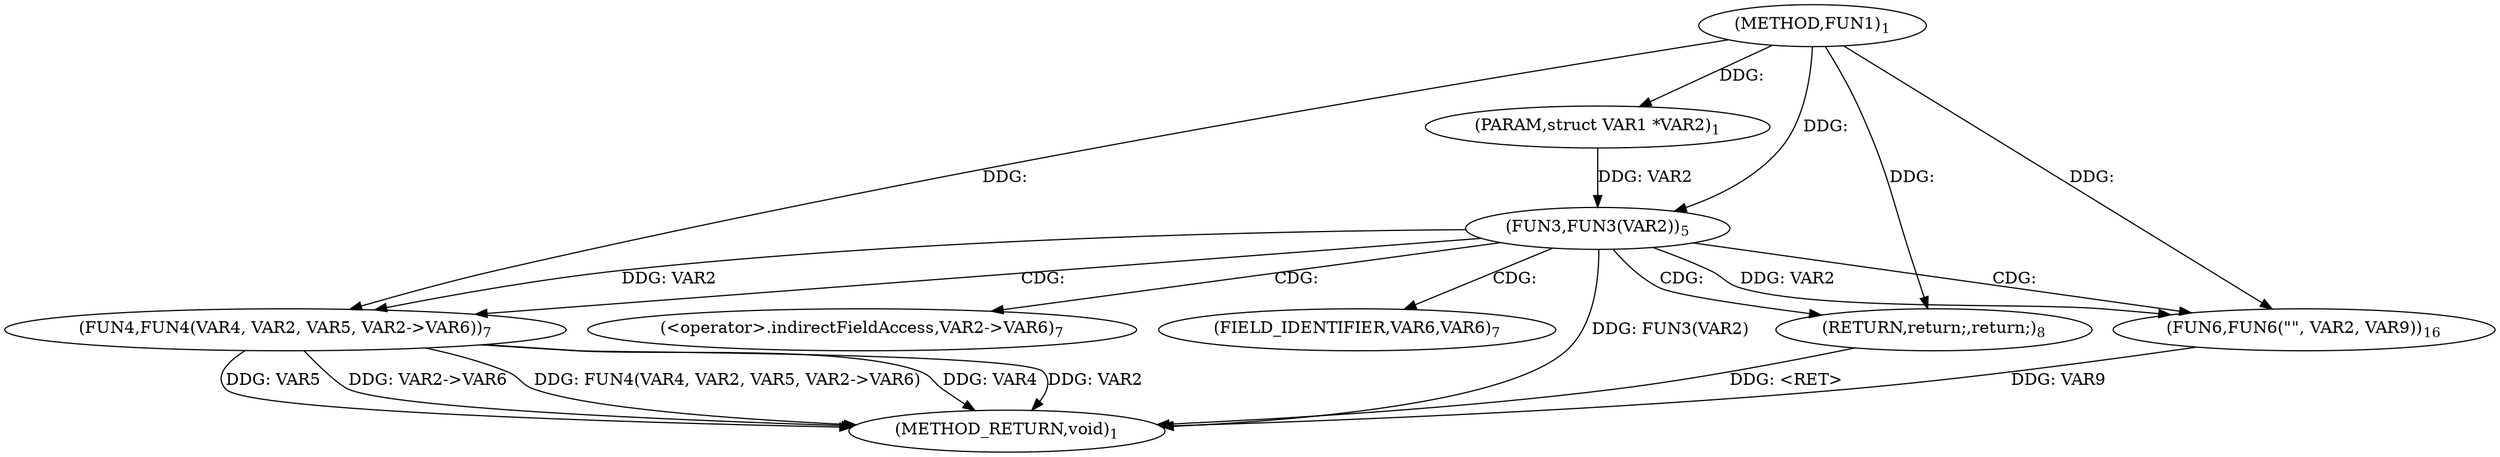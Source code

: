 digraph "FUN1" {  
"8" [label = <(METHOD,FUN1)<SUB>1</SUB>> ]
"27" [label = <(METHOD_RETURN,void)<SUB>1</SUB>> ]
"9" [label = <(PARAM,struct VAR1 *VAR2)<SUB>1</SUB>> ]
"23" [label = <(FUN6,FUN6(&quot;&quot;, VAR2, VAR9))<SUB>16</SUB>> ]
"12" [label = <(FUN3,FUN3(VAR2))<SUB>5</SUB>> ]
"15" [label = <(FUN4,FUN4(VAR4, VAR2, VAR5, VAR2-&gt;VAR6))<SUB>7</SUB>> ]
"22" [label = <(RETURN,return;,return;)<SUB>8</SUB>> ]
"19" [label = <(&lt;operator&gt;.indirectFieldAccess,VAR2-&gt;VAR6)<SUB>7</SUB>> ]
"21" [label = <(FIELD_IDENTIFIER,VAR6,VAR6)<SUB>7</SUB>> ]
  "22" -> "27"  [ label = "DDG: &lt;RET&gt;"] 
  "12" -> "27"  [ label = "DDG: FUN3(VAR2)"] 
  "15" -> "27"  [ label = "DDG: VAR2"] 
  "15" -> "27"  [ label = "DDG: VAR5"] 
  "15" -> "27"  [ label = "DDG: VAR2-&gt;VAR6"] 
  "15" -> "27"  [ label = "DDG: FUN4(VAR4, VAR2, VAR5, VAR2-&gt;VAR6)"] 
  "15" -> "27"  [ label = "DDG: VAR4"] 
  "23" -> "27"  [ label = "DDG: VAR9"] 
  "8" -> "9"  [ label = "DDG: "] 
  "8" -> "23"  [ label = "DDG: "] 
  "12" -> "23"  [ label = "DDG: VAR2"] 
  "9" -> "12"  [ label = "DDG: VAR2"] 
  "8" -> "12"  [ label = "DDG: "] 
  "8" -> "22"  [ label = "DDG: "] 
  "8" -> "15"  [ label = "DDG: "] 
  "12" -> "15"  [ label = "DDG: VAR2"] 
  "12" -> "15"  [ label = "CDG: "] 
  "12" -> "21"  [ label = "CDG: "] 
  "12" -> "23"  [ label = "CDG: "] 
  "12" -> "19"  [ label = "CDG: "] 
  "12" -> "22"  [ label = "CDG: "] 
}

